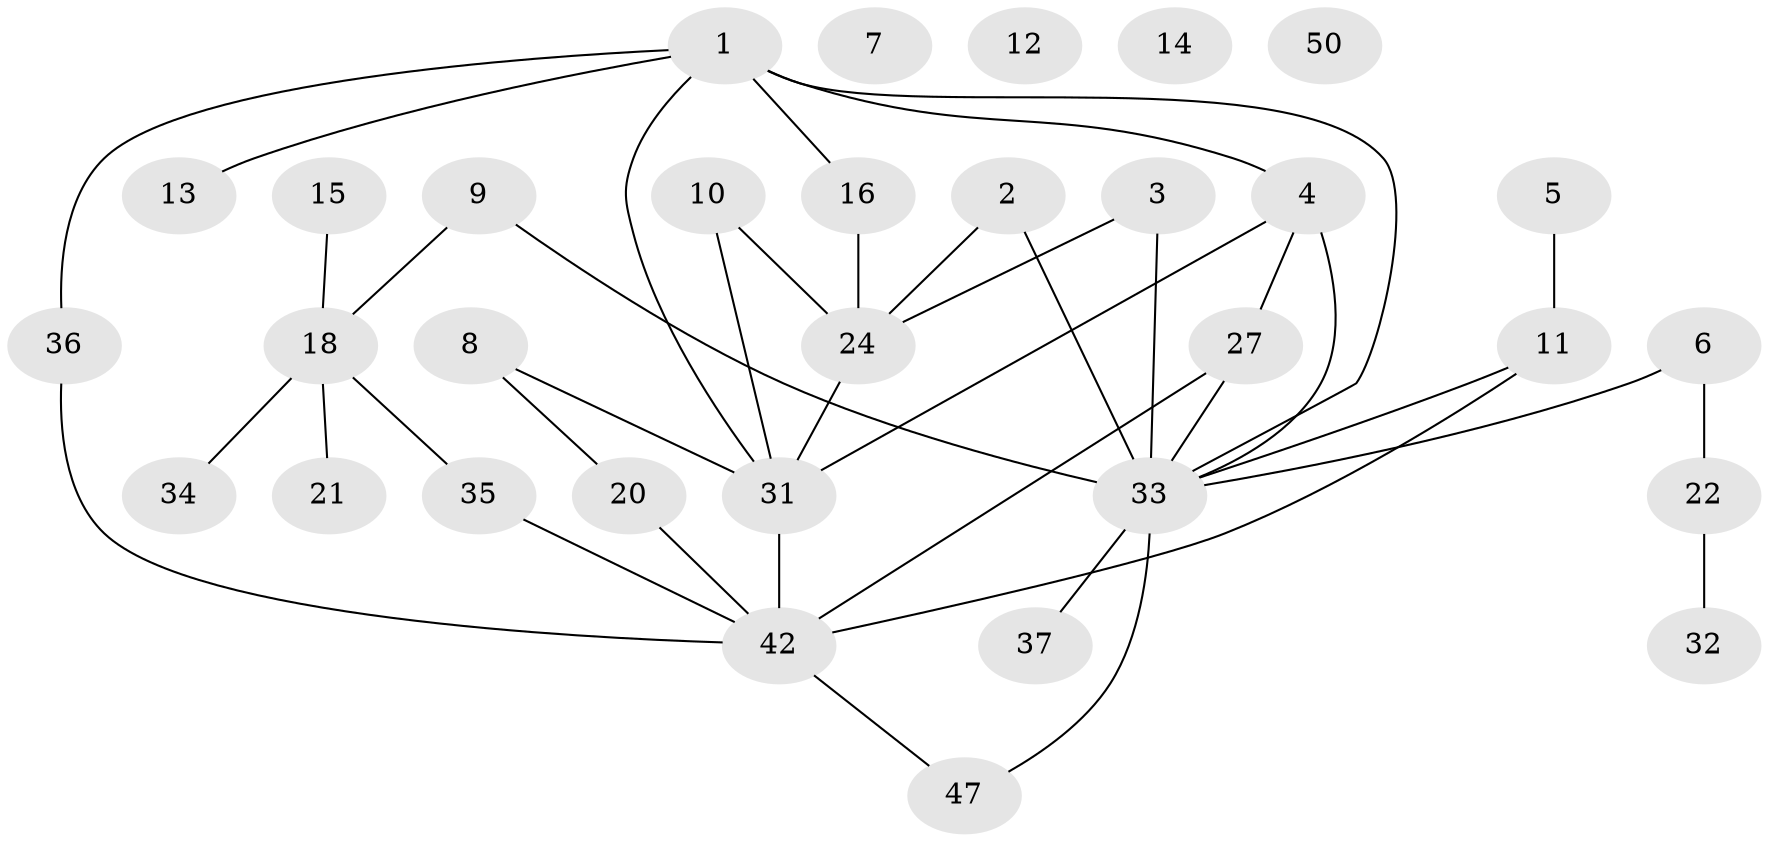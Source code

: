 // Generated by graph-tools (version 1.1) at 2025/23/03/03/25 07:23:25]
// undirected, 32 vertices, 40 edges
graph export_dot {
graph [start="1"]
  node [color=gray90,style=filled];
  1 [super="+17"];
  2 [super="+49"];
  3 [super="+46"];
  4 [super="+40"];
  5;
  6 [super="+28"];
  7 [super="+26"];
  8 [super="+29"];
  9;
  10 [super="+38"];
  11 [super="+25"];
  12 [super="+23"];
  13 [super="+51"];
  14;
  15;
  16;
  18 [super="+19"];
  20;
  21 [super="+30"];
  22 [super="+45"];
  24 [super="+43"];
  27;
  31 [super="+41"];
  32;
  33 [super="+44"];
  34;
  35;
  36 [super="+39"];
  37;
  42 [super="+48"];
  47;
  50;
  1 -- 4;
  1 -- 31;
  1 -- 33;
  1 -- 16;
  1 -- 13;
  1 -- 36;
  2 -- 33;
  2 -- 24;
  3 -- 33 [weight=2];
  3 -- 24;
  4 -- 27;
  4 -- 33;
  4 -- 31;
  5 -- 11;
  6 -- 22;
  6 -- 33;
  8 -- 20;
  8 -- 31;
  9 -- 18;
  9 -- 33;
  10 -- 31;
  10 -- 24;
  11 -- 33;
  11 -- 42;
  15 -- 18;
  16 -- 24;
  18 -- 34;
  18 -- 35;
  18 -- 21;
  20 -- 42;
  22 -- 32;
  24 -- 31;
  27 -- 33;
  27 -- 42;
  31 -- 42;
  33 -- 37;
  33 -- 47;
  35 -- 42;
  36 -- 42;
  42 -- 47;
}
